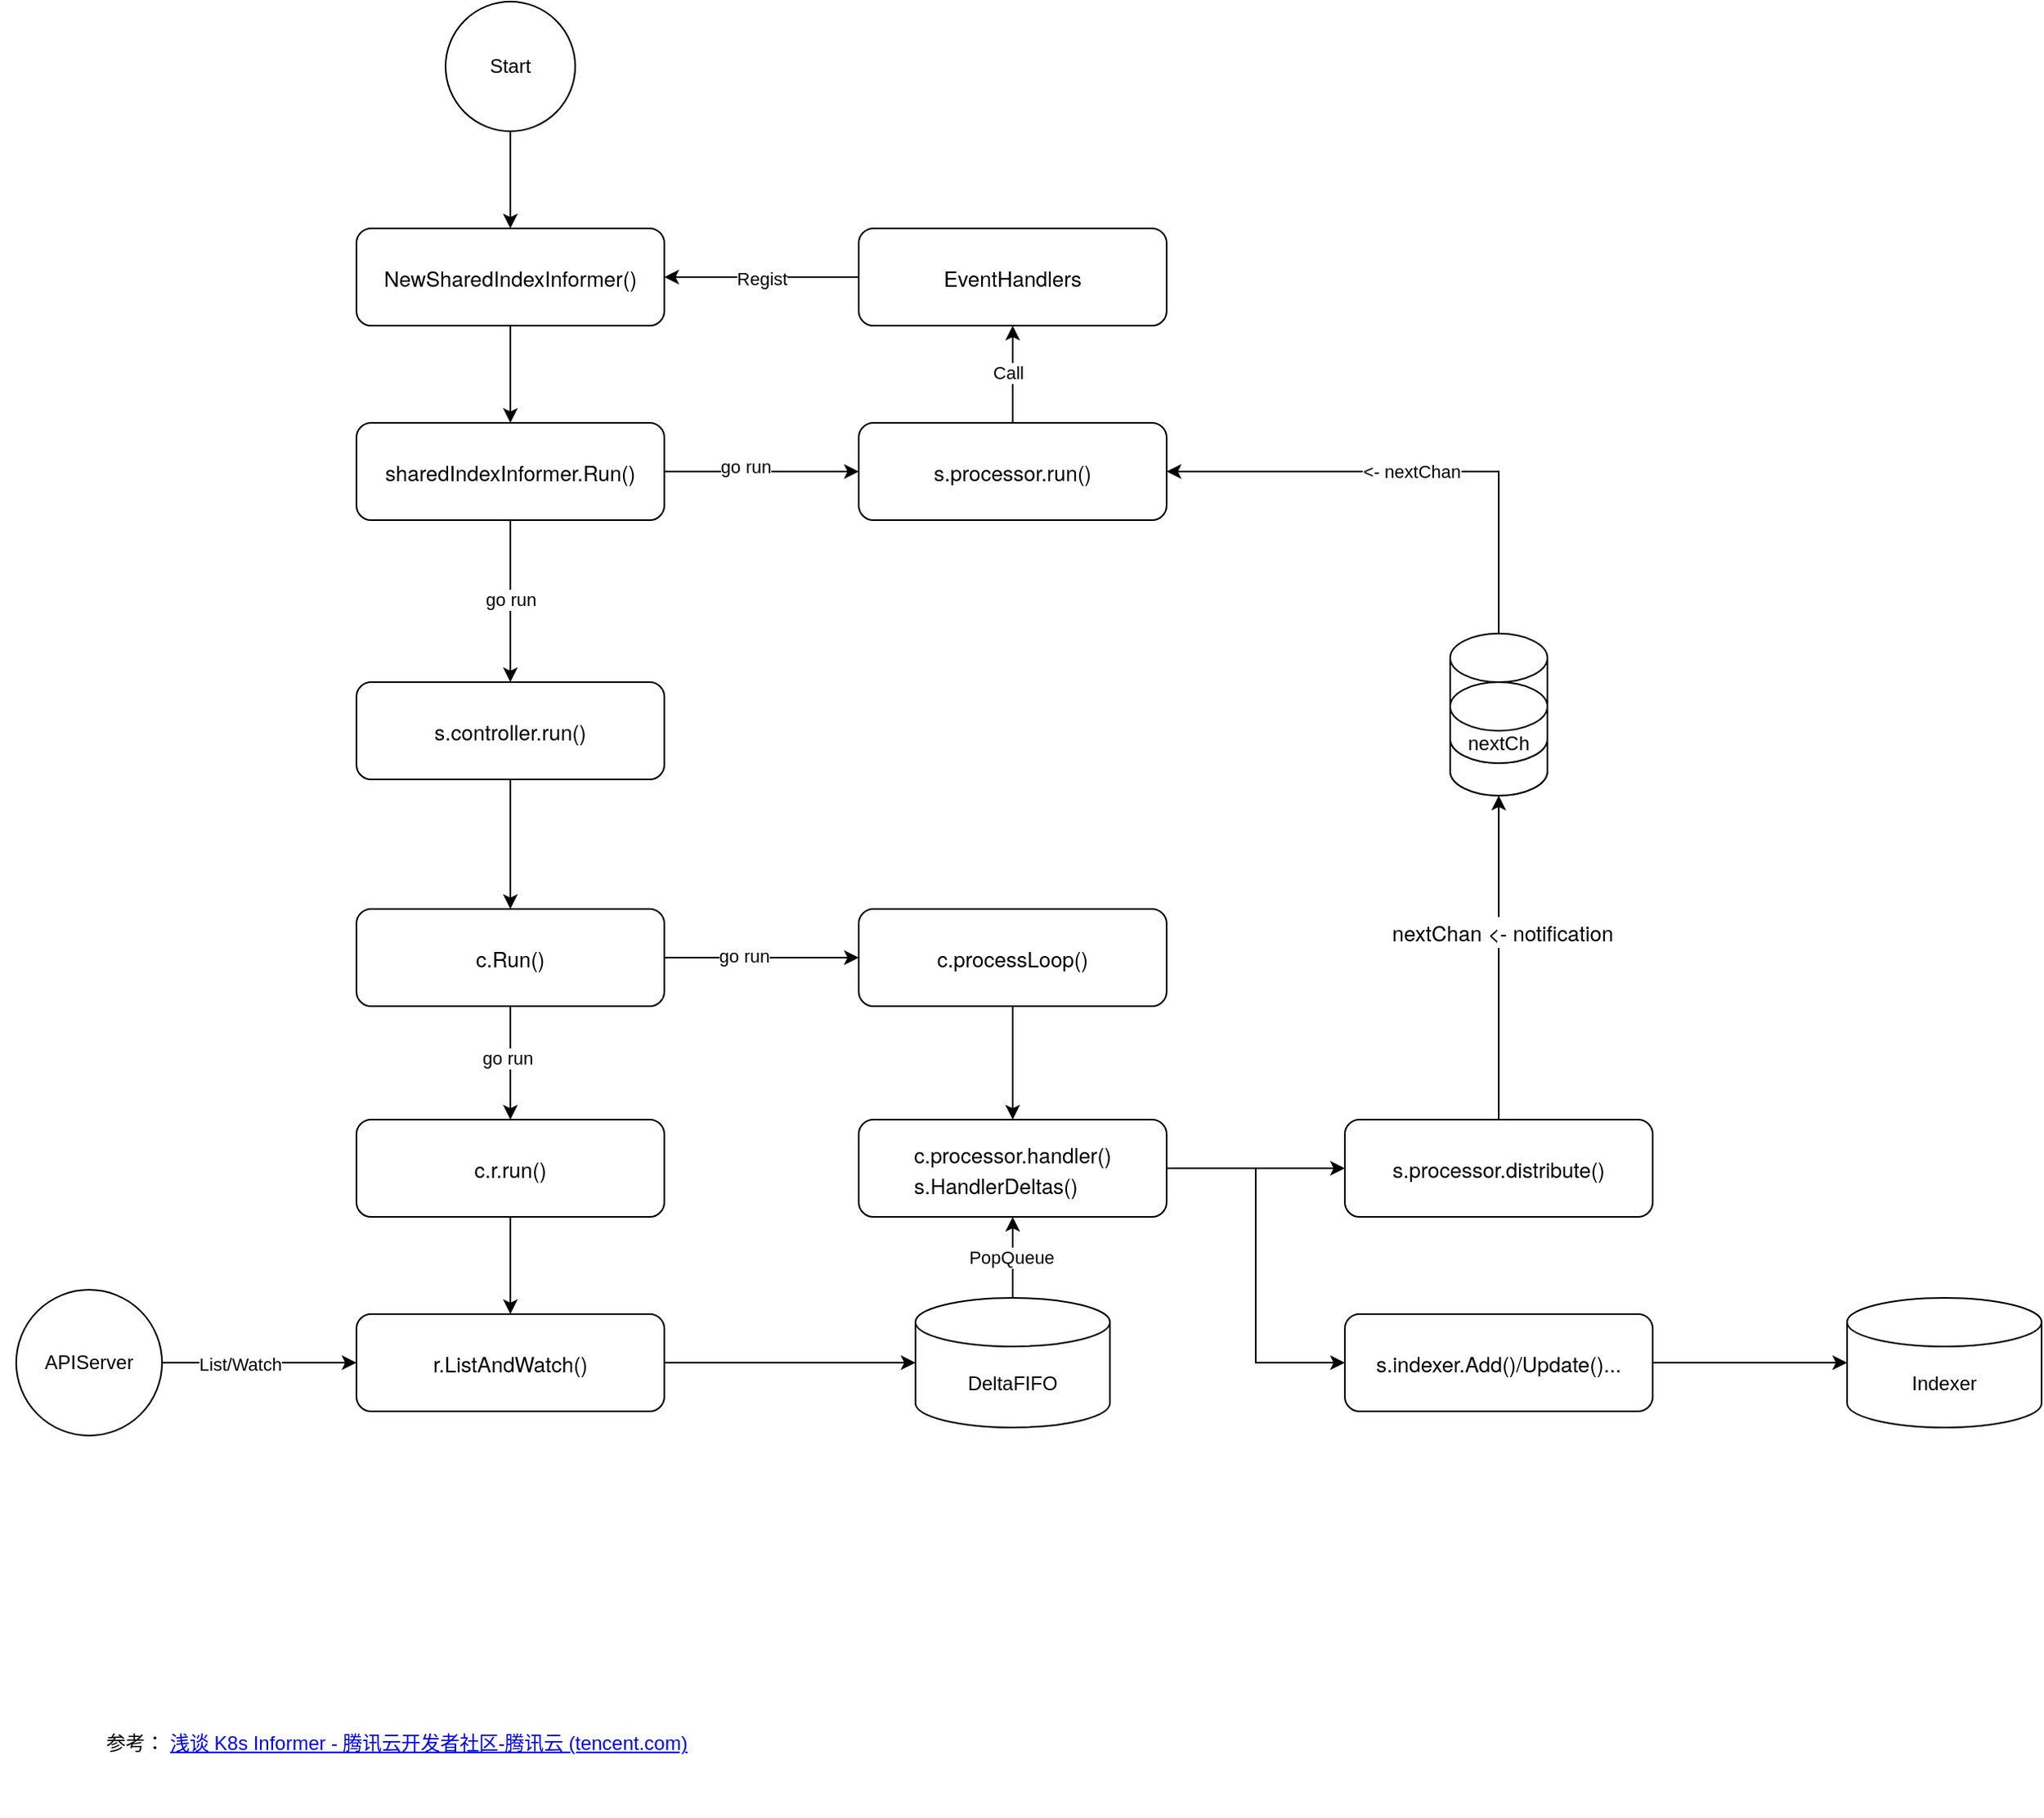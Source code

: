 <mxfile version="20.8.23" type="github">
  <diagram name="第 1 页" id="P_K9snZ8IiYl-7qnJiqp">
    <mxGraphModel dx="1974" dy="1841" grid="1" gridSize="10" guides="1" tooltips="1" connect="1" arrows="1" fold="1" page="1" pageScale="1" pageWidth="827" pageHeight="1169" math="0" shadow="0">
      <root>
        <mxCell id="0" />
        <mxCell id="1" parent="0" />
        <mxCell id="_mhppMk-Uhb12QM0eEQ9-42" style="edgeStyle=orthogonalEdgeStyle;rounded=0;orthogonalLoop=1;jettySize=auto;html=1;exitX=0.5;exitY=1;exitDx=0;exitDy=0;" edge="1" parent="1" source="_mhppMk-Uhb12QM0eEQ9-2" target="_mhppMk-Uhb12QM0eEQ9-3">
          <mxGeometry relative="1" as="geometry" />
        </mxCell>
        <mxCell id="_mhppMk-Uhb12QM0eEQ9-2" value="&lt;p style=&quot;margin: 0px; font-variant-numeric: normal; font-variant-east-asian: normal; font-stretch: normal; font-size: 13px; line-height: normal; font-family: &amp;quot;Helvetica Neue&amp;quot;; text-align: start;&quot; class=&quot;p1&quot;&gt;NewSharedIndexInformer()&lt;/p&gt;" style="rounded=1;whiteSpace=wrap;html=1;" vertex="1" parent="1">
          <mxGeometry x="110" y="70" width="190" height="60" as="geometry" />
        </mxCell>
        <mxCell id="_mhppMk-Uhb12QM0eEQ9-43" style="edgeStyle=orthogonalEdgeStyle;rounded=0;orthogonalLoop=1;jettySize=auto;html=1;exitX=1;exitY=0.5;exitDx=0;exitDy=0;" edge="1" parent="1" source="_mhppMk-Uhb12QM0eEQ9-3" target="_mhppMk-Uhb12QM0eEQ9-4">
          <mxGeometry relative="1" as="geometry" />
        </mxCell>
        <mxCell id="_mhppMk-Uhb12QM0eEQ9-44" value="go run" style="edgeLabel;html=1;align=center;verticalAlign=middle;resizable=0;points=[];" vertex="1" connectable="0" parent="_mhppMk-Uhb12QM0eEQ9-43">
          <mxGeometry x="-0.167" y="3" relative="1" as="geometry">
            <mxPoint as="offset" />
          </mxGeometry>
        </mxCell>
        <mxCell id="_mhppMk-Uhb12QM0eEQ9-45" style="edgeStyle=orthogonalEdgeStyle;rounded=0;orthogonalLoop=1;jettySize=auto;html=1;exitX=0.5;exitY=1;exitDx=0;exitDy=0;" edge="1" parent="1" source="_mhppMk-Uhb12QM0eEQ9-3" target="_mhppMk-Uhb12QM0eEQ9-5">
          <mxGeometry relative="1" as="geometry" />
        </mxCell>
        <mxCell id="_mhppMk-Uhb12QM0eEQ9-46" value="go run" style="edgeLabel;html=1;align=center;verticalAlign=middle;resizable=0;points=[];" vertex="1" connectable="0" parent="_mhppMk-Uhb12QM0eEQ9-45">
          <mxGeometry x="-0.02" relative="1" as="geometry">
            <mxPoint as="offset" />
          </mxGeometry>
        </mxCell>
        <mxCell id="_mhppMk-Uhb12QM0eEQ9-3" value="&lt;p style=&quot;margin: 0px; font-variant-numeric: normal; font-variant-east-asian: normal; font-stretch: normal; font-size: 13px; line-height: normal; font-family: &amp;quot;Helvetica Neue&amp;quot;; text-align: start;&quot; class=&quot;p1&quot;&gt;sharedIndexInformer.Run()&lt;/p&gt;" style="rounded=1;whiteSpace=wrap;html=1;" vertex="1" parent="1">
          <mxGeometry x="110" y="190" width="190" height="60" as="geometry" />
        </mxCell>
        <mxCell id="_mhppMk-Uhb12QM0eEQ9-40" style="edgeStyle=orthogonalEdgeStyle;rounded=0;orthogonalLoop=1;jettySize=auto;html=1;exitX=0.5;exitY=0;exitDx=0;exitDy=0;entryX=0.5;entryY=1;entryDx=0;entryDy=0;" edge="1" parent="1" source="_mhppMk-Uhb12QM0eEQ9-4" target="_mhppMk-Uhb12QM0eEQ9-34">
          <mxGeometry relative="1" as="geometry" />
        </mxCell>
        <mxCell id="_mhppMk-Uhb12QM0eEQ9-41" value="Call" style="edgeLabel;html=1;align=center;verticalAlign=middle;resizable=0;points=[];" vertex="1" connectable="0" parent="_mhppMk-Uhb12QM0eEQ9-40">
          <mxGeometry x="0.033" y="3" relative="1" as="geometry">
            <mxPoint as="offset" />
          </mxGeometry>
        </mxCell>
        <mxCell id="_mhppMk-Uhb12QM0eEQ9-4" value="&lt;p style=&quot;margin: 0px; font-variant-numeric: normal; font-variant-east-asian: normal; font-stretch: normal; font-size: 13px; line-height: normal; font-family: &amp;quot;Helvetica Neue&amp;quot;; text-align: start;&quot; class=&quot;p1&quot;&gt;s.processor.run()&lt;/p&gt;" style="rounded=1;whiteSpace=wrap;html=1;" vertex="1" parent="1">
          <mxGeometry x="420" y="190" width="190" height="60" as="geometry" />
        </mxCell>
        <mxCell id="_mhppMk-Uhb12QM0eEQ9-47" style="edgeStyle=orthogonalEdgeStyle;rounded=0;orthogonalLoop=1;jettySize=auto;html=1;exitX=0.5;exitY=1;exitDx=0;exitDy=0;entryX=0.5;entryY=0;entryDx=0;entryDy=0;" edge="1" parent="1" source="_mhppMk-Uhb12QM0eEQ9-5" target="_mhppMk-Uhb12QM0eEQ9-6">
          <mxGeometry relative="1" as="geometry" />
        </mxCell>
        <mxCell id="_mhppMk-Uhb12QM0eEQ9-5" value="&lt;p style=&quot;margin: 0px; font-variant-numeric: normal; font-variant-east-asian: normal; font-stretch: normal; font-size: 13px; line-height: normal; font-family: &amp;quot;Helvetica Neue&amp;quot;; text-align: start;&quot; class=&quot;p1&quot;&gt;s.controller.run()&lt;/p&gt;" style="rounded=1;whiteSpace=wrap;html=1;" vertex="1" parent="1">
          <mxGeometry x="110" y="350" width="190" height="60" as="geometry" />
        </mxCell>
        <mxCell id="_mhppMk-Uhb12QM0eEQ9-48" style="edgeStyle=orthogonalEdgeStyle;rounded=0;orthogonalLoop=1;jettySize=auto;html=1;exitX=1;exitY=0.5;exitDx=0;exitDy=0;" edge="1" parent="1" source="_mhppMk-Uhb12QM0eEQ9-6" target="_mhppMk-Uhb12QM0eEQ9-8">
          <mxGeometry relative="1" as="geometry" />
        </mxCell>
        <mxCell id="_mhppMk-Uhb12QM0eEQ9-49" value="go run" style="edgeLabel;html=1;align=center;verticalAlign=middle;resizable=0;points=[];" vertex="1" connectable="0" parent="_mhppMk-Uhb12QM0eEQ9-48">
          <mxGeometry x="-0.183" y="1" relative="1" as="geometry">
            <mxPoint as="offset" />
          </mxGeometry>
        </mxCell>
        <mxCell id="_mhppMk-Uhb12QM0eEQ9-50" style="edgeStyle=orthogonalEdgeStyle;rounded=0;orthogonalLoop=1;jettySize=auto;html=1;exitX=0.5;exitY=1;exitDx=0;exitDy=0;" edge="1" parent="1" source="_mhppMk-Uhb12QM0eEQ9-6" target="_mhppMk-Uhb12QM0eEQ9-7">
          <mxGeometry relative="1" as="geometry" />
        </mxCell>
        <mxCell id="_mhppMk-Uhb12QM0eEQ9-51" value="go run" style="edgeLabel;html=1;align=center;verticalAlign=middle;resizable=0;points=[];" vertex="1" connectable="0" parent="_mhppMk-Uhb12QM0eEQ9-50">
          <mxGeometry x="-0.086" y="-2" relative="1" as="geometry">
            <mxPoint as="offset" />
          </mxGeometry>
        </mxCell>
        <mxCell id="_mhppMk-Uhb12QM0eEQ9-6" value="&lt;p style=&quot;margin: 0px; font-variant-numeric: normal; font-variant-east-asian: normal; font-stretch: normal; font-size: 13px; line-height: normal; font-family: &amp;quot;Helvetica Neue&amp;quot;; text-align: start;&quot; class=&quot;p1&quot;&gt;c.Run()&lt;/p&gt;" style="rounded=1;whiteSpace=wrap;html=1;" vertex="1" parent="1">
          <mxGeometry x="110" y="490" width="190" height="60" as="geometry" />
        </mxCell>
        <mxCell id="_mhppMk-Uhb12QM0eEQ9-52" style="edgeStyle=orthogonalEdgeStyle;rounded=0;orthogonalLoop=1;jettySize=auto;html=1;exitX=0.5;exitY=1;exitDx=0;exitDy=0;" edge="1" parent="1" source="_mhppMk-Uhb12QM0eEQ9-7" target="_mhppMk-Uhb12QM0eEQ9-9">
          <mxGeometry relative="1" as="geometry" />
        </mxCell>
        <mxCell id="_mhppMk-Uhb12QM0eEQ9-7" value="&lt;p style=&quot;margin: 0px; font-variant-numeric: normal; font-variant-east-asian: normal; font-stretch: normal; font-size: 13px; line-height: normal; font-family: &amp;quot;Helvetica Neue&amp;quot;; text-align: start;&quot; class=&quot;p1&quot;&gt;c.r.run()&lt;/p&gt;" style="rounded=1;whiteSpace=wrap;html=1;" vertex="1" parent="1">
          <mxGeometry x="110" y="620" width="190" height="60" as="geometry" />
        </mxCell>
        <mxCell id="_mhppMk-Uhb12QM0eEQ9-25" style="edgeStyle=orthogonalEdgeStyle;rounded=0;orthogonalLoop=1;jettySize=auto;html=1;exitX=0.5;exitY=1;exitDx=0;exitDy=0;" edge="1" parent="1" source="_mhppMk-Uhb12QM0eEQ9-8" target="_mhppMk-Uhb12QM0eEQ9-14">
          <mxGeometry relative="1" as="geometry" />
        </mxCell>
        <mxCell id="_mhppMk-Uhb12QM0eEQ9-8" value="&lt;p style=&quot;margin: 0px; font-variant-numeric: normal; font-variant-east-asian: normal; font-stretch: normal; font-size: 13px; line-height: normal; font-family: &amp;quot;Helvetica Neue&amp;quot;; text-align: start;&quot; class=&quot;p1&quot;&gt;c.processLoop()&lt;/p&gt;" style="rounded=1;whiteSpace=wrap;html=1;" vertex="1" parent="1">
          <mxGeometry x="420" y="490" width="190" height="60" as="geometry" />
        </mxCell>
        <mxCell id="_mhppMk-Uhb12QM0eEQ9-12" style="edgeStyle=orthogonalEdgeStyle;rounded=0;orthogonalLoop=1;jettySize=auto;html=1;exitX=1;exitY=0.5;exitDx=0;exitDy=0;" edge="1" parent="1" source="_mhppMk-Uhb12QM0eEQ9-9" target="_mhppMk-Uhb12QM0eEQ9-11">
          <mxGeometry relative="1" as="geometry" />
        </mxCell>
        <mxCell id="_mhppMk-Uhb12QM0eEQ9-9" value="&lt;p style=&quot;margin: 0px; font-variant-numeric: normal; font-variant-east-asian: normal; font-stretch: normal; font-size: 13px; line-height: normal; font-family: &amp;quot;Helvetica Neue&amp;quot;; text-align: start;&quot; class=&quot;p1&quot;&gt;r.ListAndWatch()&lt;/p&gt;" style="rounded=1;whiteSpace=wrap;html=1;" vertex="1" parent="1">
          <mxGeometry x="110" y="740" width="190" height="60" as="geometry" />
        </mxCell>
        <mxCell id="_mhppMk-Uhb12QM0eEQ9-26" style="edgeStyle=orthogonalEdgeStyle;rounded=0;orthogonalLoop=1;jettySize=auto;html=1;exitX=0.5;exitY=0;exitDx=0;exitDy=0;exitPerimeter=0;entryX=0.5;entryY=1;entryDx=0;entryDy=0;" edge="1" parent="1" source="_mhppMk-Uhb12QM0eEQ9-11" target="_mhppMk-Uhb12QM0eEQ9-14">
          <mxGeometry relative="1" as="geometry" />
        </mxCell>
        <mxCell id="_mhppMk-Uhb12QM0eEQ9-31" value="PopQueue" style="edgeLabel;html=1;align=center;verticalAlign=middle;resizable=0;points=[];" vertex="1" connectable="0" parent="_mhppMk-Uhb12QM0eEQ9-26">
          <mxGeometry y="1" relative="1" as="geometry">
            <mxPoint as="offset" />
          </mxGeometry>
        </mxCell>
        <mxCell id="_mhppMk-Uhb12QM0eEQ9-11" value="DeltaFIFO" style="shape=cylinder3;whiteSpace=wrap;html=1;boundedLbl=1;backgroundOutline=1;size=15;" vertex="1" parent="1">
          <mxGeometry x="455" y="730" width="120" height="80" as="geometry" />
        </mxCell>
        <mxCell id="_mhppMk-Uhb12QM0eEQ9-53" style="edgeStyle=orthogonalEdgeStyle;rounded=0;orthogonalLoop=1;jettySize=auto;html=1;exitX=1;exitY=0.5;exitDx=0;exitDy=0;" edge="1" parent="1" source="_mhppMk-Uhb12QM0eEQ9-13" target="_mhppMk-Uhb12QM0eEQ9-9">
          <mxGeometry relative="1" as="geometry" />
        </mxCell>
        <mxCell id="_mhppMk-Uhb12QM0eEQ9-54" value="List/Watch" style="edgeLabel;html=1;align=center;verticalAlign=middle;resizable=0;points=[];" vertex="1" connectable="0" parent="_mhppMk-Uhb12QM0eEQ9-53">
          <mxGeometry x="-0.2" y="-1" relative="1" as="geometry">
            <mxPoint as="offset" />
          </mxGeometry>
        </mxCell>
        <mxCell id="_mhppMk-Uhb12QM0eEQ9-13" value="APIServer" style="ellipse;whiteSpace=wrap;html=1;aspect=fixed;" vertex="1" parent="1">
          <mxGeometry x="-100" y="725" width="90" height="90" as="geometry" />
        </mxCell>
        <mxCell id="_mhppMk-Uhb12QM0eEQ9-28" style="edgeStyle=orthogonalEdgeStyle;rounded=0;orthogonalLoop=1;jettySize=auto;html=1;exitX=1;exitY=0.5;exitDx=0;exitDy=0;entryX=0;entryY=0.5;entryDx=0;entryDy=0;" edge="1" parent="1" source="_mhppMk-Uhb12QM0eEQ9-14" target="_mhppMk-Uhb12QM0eEQ9-21">
          <mxGeometry relative="1" as="geometry" />
        </mxCell>
        <mxCell id="_mhppMk-Uhb12QM0eEQ9-30" style="edgeStyle=orthogonalEdgeStyle;rounded=0;orthogonalLoop=1;jettySize=auto;html=1;exitX=1;exitY=0.5;exitDx=0;exitDy=0;" edge="1" parent="1" source="_mhppMk-Uhb12QM0eEQ9-14" target="_mhppMk-Uhb12QM0eEQ9-27">
          <mxGeometry relative="1" as="geometry" />
        </mxCell>
        <mxCell id="_mhppMk-Uhb12QM0eEQ9-14" value="&lt;p style=&quot;margin: 0px; font-variant-numeric: normal; font-variant-east-asian: normal; font-stretch: normal; font-size: 13px; line-height: normal; font-family: &amp;quot;Helvetica Neue&amp;quot;; text-align: start;&quot; class=&quot;p1&quot;&gt;c.processor.handler()&lt;br&gt;s.HandlerDeltas()&lt;/p&gt;" style="rounded=1;whiteSpace=wrap;html=1;" vertex="1" parent="1">
          <mxGeometry x="420" y="620" width="190" height="60" as="geometry" />
        </mxCell>
        <mxCell id="_mhppMk-Uhb12QM0eEQ9-17" value="Indexer" style="shape=cylinder3;whiteSpace=wrap;html=1;boundedLbl=1;backgroundOutline=1;size=15;" vertex="1" parent="1">
          <mxGeometry x="1030" y="730" width="120" height="80" as="geometry" />
        </mxCell>
        <mxCell id="_mhppMk-Uhb12QM0eEQ9-29" style="edgeStyle=orthogonalEdgeStyle;rounded=0;orthogonalLoop=1;jettySize=auto;html=1;exitX=1;exitY=0.5;exitDx=0;exitDy=0;" edge="1" parent="1" source="_mhppMk-Uhb12QM0eEQ9-21" target="_mhppMk-Uhb12QM0eEQ9-17">
          <mxGeometry relative="1" as="geometry" />
        </mxCell>
        <mxCell id="_mhppMk-Uhb12QM0eEQ9-21" value="&lt;p style=&quot;margin: 0px; font-variant-numeric: normal; font-variant-east-asian: normal; font-stretch: normal; font-size: 13px; line-height: normal; font-family: &amp;quot;Helvetica Neue&amp;quot;; text-align: start;&quot; class=&quot;p1&quot;&gt;s.indexer.Add()/Update()...&lt;/p&gt;" style="rounded=1;whiteSpace=wrap;html=1;" vertex="1" parent="1">
          <mxGeometry x="720" y="740" width="190" height="60" as="geometry" />
        </mxCell>
        <mxCell id="_mhppMk-Uhb12QM0eEQ9-33" style="edgeStyle=orthogonalEdgeStyle;rounded=0;orthogonalLoop=1;jettySize=auto;html=1;exitX=0.5;exitY=0;exitDx=0;exitDy=0;" edge="1" parent="1" source="_mhppMk-Uhb12QM0eEQ9-27" target="_mhppMk-Uhb12QM0eEQ9-32">
          <mxGeometry relative="1" as="geometry" />
        </mxCell>
        <mxCell id="_mhppMk-Uhb12QM0eEQ9-37" value="&lt;p style=&quot;margin: 0px; font-variant-numeric: normal; font-variant-east-asian: normal; font-stretch: normal; font-size: 13px; line-height: normal; font-family: &amp;quot;Helvetica Neue&amp;quot;; text-align: start;&quot; class=&quot;p1&quot;&gt;nextChan &amp;lt;- notification&lt;/p&gt;" style="edgeLabel;html=1;align=center;verticalAlign=middle;resizable=0;points=[];" vertex="1" connectable="0" parent="_mhppMk-Uhb12QM0eEQ9-33">
          <mxGeometry x="0.16" y="-2" relative="1" as="geometry">
            <mxPoint as="offset" />
          </mxGeometry>
        </mxCell>
        <mxCell id="_mhppMk-Uhb12QM0eEQ9-27" value="&lt;p style=&quot;margin: 0px; font-variant-numeric: normal; font-variant-east-asian: normal; font-stretch: normal; font-size: 13px; line-height: normal; font-family: &amp;quot;Helvetica Neue&amp;quot;; text-align: start;&quot; class=&quot;p1&quot;&gt;s.processor.distribute()&lt;/p&gt;" style="rounded=1;whiteSpace=wrap;html=1;" vertex="1" parent="1">
          <mxGeometry x="720" y="620" width="190" height="60" as="geometry" />
        </mxCell>
        <mxCell id="_mhppMk-Uhb12QM0eEQ9-36" style="edgeStyle=orthogonalEdgeStyle;rounded=0;orthogonalLoop=1;jettySize=auto;html=1;exitX=0.5;exitY=0;exitDx=0;exitDy=0;exitPerimeter=0;entryX=1;entryY=0.5;entryDx=0;entryDy=0;" edge="1" parent="1" source="_mhppMk-Uhb12QM0eEQ9-32" target="_mhppMk-Uhb12QM0eEQ9-4">
          <mxGeometry relative="1" as="geometry" />
        </mxCell>
        <mxCell id="_mhppMk-Uhb12QM0eEQ9-38" value="&amp;lt;- nextChan" style="edgeLabel;html=1;align=center;verticalAlign=middle;resizable=0;points=[];" vertex="1" connectable="0" parent="_mhppMk-Uhb12QM0eEQ9-36">
          <mxGeometry x="0.009" relative="1" as="geometry">
            <mxPoint as="offset" />
          </mxGeometry>
        </mxCell>
        <mxCell id="_mhppMk-Uhb12QM0eEQ9-32" value="" style="shape=cylinder3;whiteSpace=wrap;html=1;boundedLbl=1;backgroundOutline=1;size=15;" vertex="1" parent="1">
          <mxGeometry x="785" y="320" width="60" height="100" as="geometry" />
        </mxCell>
        <mxCell id="_mhppMk-Uhb12QM0eEQ9-35" style="edgeStyle=orthogonalEdgeStyle;rounded=0;orthogonalLoop=1;jettySize=auto;html=1;exitX=0;exitY=0.5;exitDx=0;exitDy=0;entryX=1;entryY=0.5;entryDx=0;entryDy=0;" edge="1" parent="1" source="_mhppMk-Uhb12QM0eEQ9-34" target="_mhppMk-Uhb12QM0eEQ9-2">
          <mxGeometry relative="1" as="geometry" />
        </mxCell>
        <mxCell id="_mhppMk-Uhb12QM0eEQ9-39" value="Regist" style="edgeLabel;html=1;align=center;verticalAlign=middle;resizable=0;points=[];" vertex="1" connectable="0" parent="_mhppMk-Uhb12QM0eEQ9-35">
          <mxGeometry y="1" relative="1" as="geometry">
            <mxPoint as="offset" />
          </mxGeometry>
        </mxCell>
        <mxCell id="_mhppMk-Uhb12QM0eEQ9-34" value="&lt;p style=&quot;margin: 0px; font-variant-numeric: normal; font-variant-east-asian: normal; font-stretch: normal; font-size: 13px; line-height: normal; font-family: &amp;quot;Helvetica Neue&amp;quot;; text-align: start;&quot; class=&quot;p1&quot;&gt;EventHandlers&lt;/p&gt;" style="rounded=1;whiteSpace=wrap;html=1;" vertex="1" parent="1">
          <mxGeometry x="420" y="70" width="190" height="60" as="geometry" />
        </mxCell>
        <mxCell id="_mhppMk-Uhb12QM0eEQ9-58" value="" style="shape=cylinder3;whiteSpace=wrap;html=1;boundedLbl=1;backgroundOutline=1;size=15;" vertex="1" parent="1">
          <mxGeometry x="785" y="370" width="60" height="50" as="geometry" />
        </mxCell>
        <mxCell id="_mhppMk-Uhb12QM0eEQ9-59" value="nextCh" style="shape=cylinder3;whiteSpace=wrap;html=1;boundedLbl=1;backgroundOutline=1;size=15;" vertex="1" parent="1">
          <mxGeometry x="785" y="350" width="60" height="50" as="geometry" />
        </mxCell>
        <mxCell id="_mhppMk-Uhb12QM0eEQ9-60" value="参考：&amp;nbsp;&lt;a href=&quot;https://cloud.tencent.com/developer/article/1876841&quot;&gt;浅谈 K8s Informer - 腾讯云开发者社区-腾讯云 (tencent.com)&lt;/a&gt;" style="text;html=1;strokeColor=none;fillColor=none;align=center;verticalAlign=middle;whiteSpace=wrap;rounded=0;" vertex="1" parent="1">
          <mxGeometry x="-110" y="960" width="490" height="90" as="geometry" />
        </mxCell>
        <mxCell id="_mhppMk-Uhb12QM0eEQ9-62" style="edgeStyle=orthogonalEdgeStyle;rounded=0;orthogonalLoop=1;jettySize=auto;html=1;exitX=0.5;exitY=1;exitDx=0;exitDy=0;" edge="1" parent="1" source="_mhppMk-Uhb12QM0eEQ9-61" target="_mhppMk-Uhb12QM0eEQ9-2">
          <mxGeometry relative="1" as="geometry" />
        </mxCell>
        <mxCell id="_mhppMk-Uhb12QM0eEQ9-61" value="Start" style="ellipse;whiteSpace=wrap;html=1;aspect=fixed;" vertex="1" parent="1">
          <mxGeometry x="165" y="-70" width="80" height="80" as="geometry" />
        </mxCell>
      </root>
    </mxGraphModel>
  </diagram>
</mxfile>
